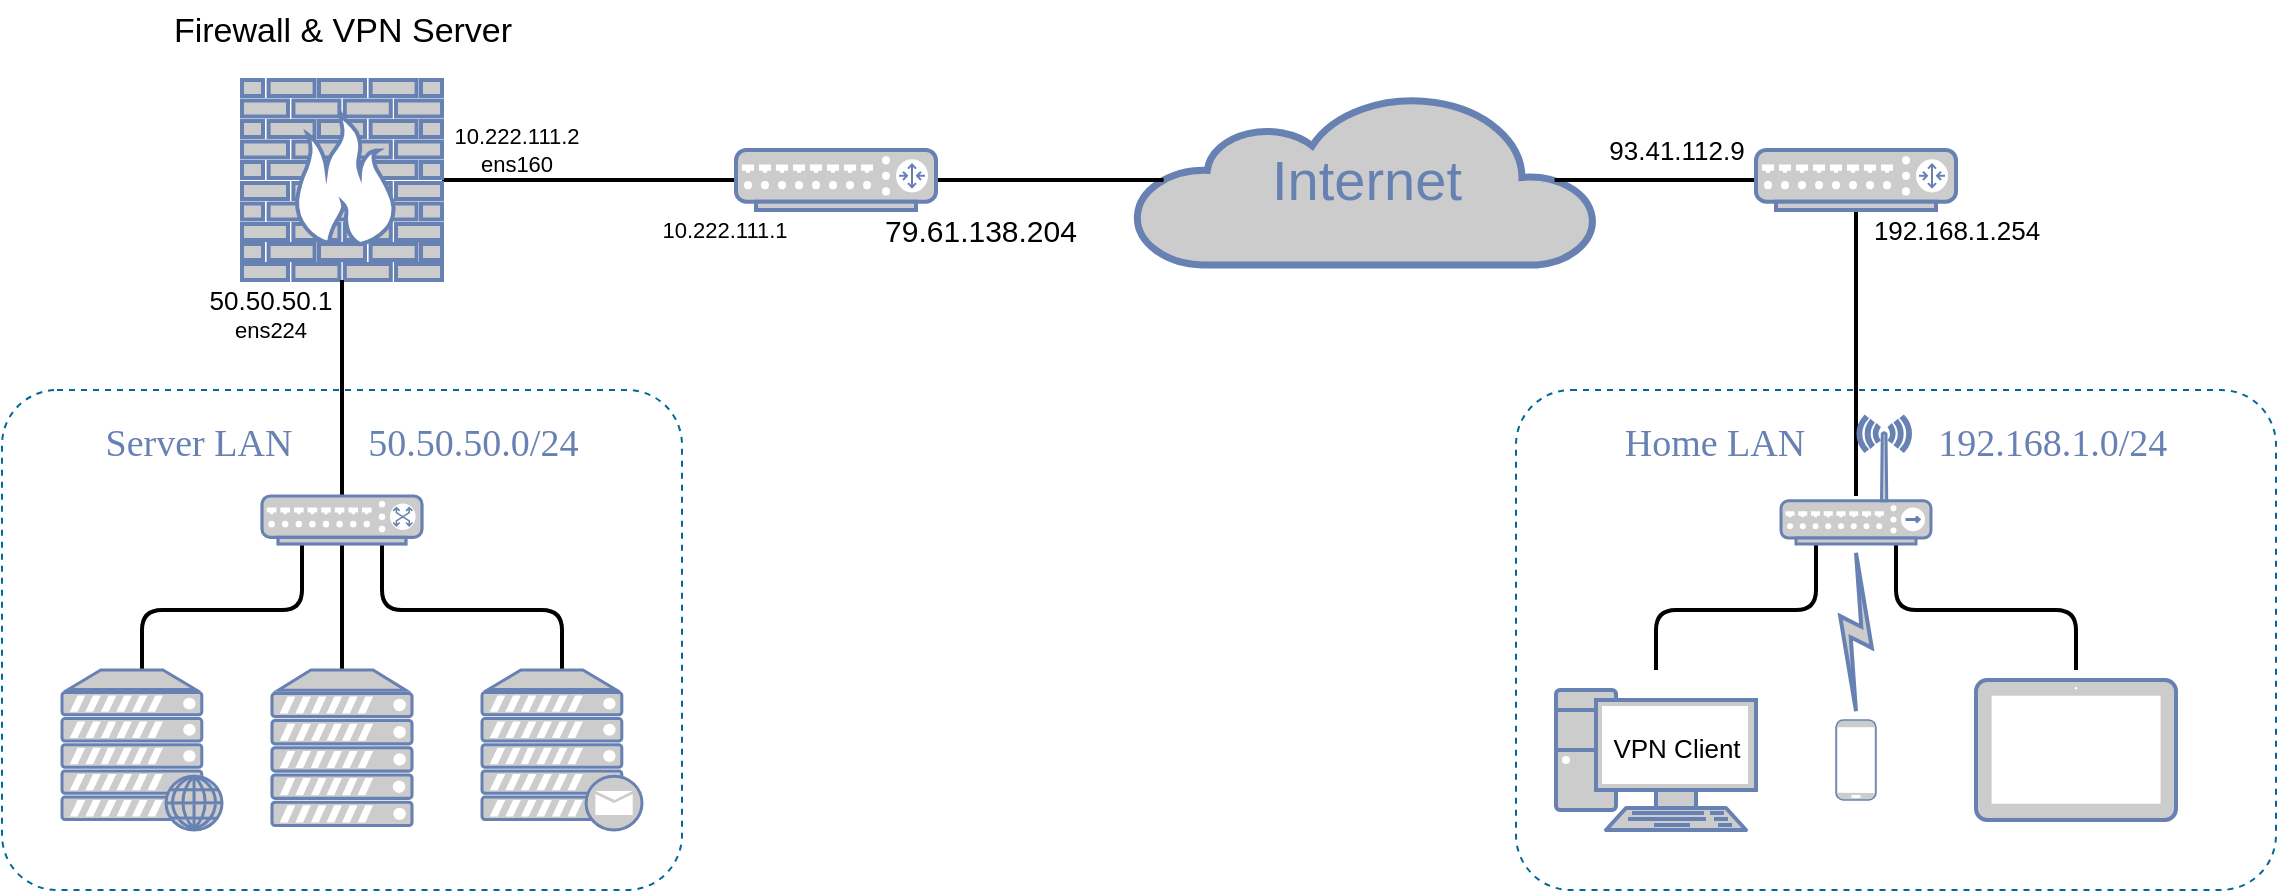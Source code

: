 <mxfile version="19.0.3" type="device" pages="4"><diagram name="Page-1" id="bfe91b75-5d2c-26a0-9c1d-138518896778"><mxGraphModel dx="1584" dy="1426" grid="1" gridSize="10" guides="1" tooltips="1" connect="1" arrows="1" fold="1" page="1" pageScale="1" pageWidth="827" pageHeight="1169" background="none" math="0" shadow="0"><root><mxCell id="0"/><mxCell id="1" parent="0"/><mxCell id="7c3789c024ecab99-82" value="&lt;font style=&quot;font-size: 19px;&quot;&gt;Server LAN&amp;nbsp; &amp;nbsp; &amp;nbsp; &amp;nbsp; 50.50.50.0/24&lt;/font&gt;" style="rounded=1;whiteSpace=wrap;html=1;shadow=0;comic=0;strokeColor=#036897;strokeWidth=1;fillColor=none;fontFamily=Verdana;fontSize=28;fontColor=#6881B3;align=center;arcSize=11;verticalAlign=top;dashed=1;" parent="1" vertex="1"><mxGeometry x="10" y="255" width="340" height="250" as="geometry"/></mxCell><mxCell id="7c3789c024ecab99-55" style="edgeStyle=none;html=1;labelBackgroundColor=none;endArrow=none;endFill=0;strokeWidth=2;fontFamily=Verdana;fontSize=28;fontColor=#6881B3;" parent="1" source="7c3789c024ecab99-8" target="7c3789c024ecab99-54" edge="1"><mxGeometry relative="1" as="geometry"><mxPoint x="300" y="87.0" as="targetPoint"/></mxGeometry></mxCell><mxCell id="Cc0lR0YdZEJClh4eeQYr-13" value="10.222.111.2&lt;br&gt;ens160" style="edgeLabel;html=1;align=center;verticalAlign=middle;resizable=0;points=[];labelBackgroundColor=none;" vertex="1" connectable="0" parent="7c3789c024ecab99-55"><mxGeometry x="-0.667" y="3" relative="1" as="geometry"><mxPoint x="12" y="-12" as="offset"/></mxGeometry></mxCell><mxCell id="Cc0lR0YdZEJClh4eeQYr-14" value="&lt;font style=&quot;font-size: 11px;&quot;&gt;10.222.111.1&lt;/font&gt;" style="edgeLabel;html=1;align=center;verticalAlign=middle;resizable=0;points=[];" vertex="1" connectable="0" parent="7c3789c024ecab99-55"><mxGeometry x="0.73" y="-2" relative="1" as="geometry"><mxPoint x="14" y="23" as="offset"/></mxGeometry></mxCell><mxCell id="7c3789c024ecab99-53" value="Internet" style="html=1;fillColor=#CCCCCC;strokeColor=#6881B3;gradientColor=none;gradientDirection=north;strokeWidth=2;shape=mxgraph.networks.cloud;fontColor=#6881B3;rounded=0;shadow=0;comic=0;align=center;fontSize=28;" parent="1" vertex="1"><mxGeometry x="577" y="107.5" width="230" height="85" as="geometry"/></mxCell><mxCell id="7c3789c024ecab99-8" value="" style="fontColor=#0066CC;verticalAlign=top;verticalLabelPosition=bottom;labelPosition=center;align=center;html=1;fillColor=#CCCCCC;strokeColor=#6881B3;gradientColor=none;gradientDirection=north;strokeWidth=2;shape=mxgraph.networks.firewall;rounded=0;shadow=0;comic=0;" parent="1" vertex="1"><mxGeometry x="130" y="100" width="100" height="100" as="geometry"/></mxCell><mxCell id="7c3789c024ecab99-56" style="edgeStyle=none;html=1;labelBackgroundColor=none;endArrow=none;endFill=0;strokeWidth=2;fontFamily=Verdana;fontSize=28;fontColor=#6881B3;entryX=0.06;entryY=0.5;entryDx=0;entryDy=0;entryPerimeter=0;" parent="1" source="7c3789c024ecab99-54" target="7c3789c024ecab99-53" edge="1"><mxGeometry relative="1" as="geometry"/></mxCell><mxCell id="7c3789c024ecab99-54" value="" style="fontColor=#0066CC;verticalAlign=top;verticalLabelPosition=bottom;labelPosition=center;align=center;html=1;fillColor=#CCCCCC;strokeColor=#6881B3;gradientColor=none;gradientDirection=north;strokeWidth=2;shape=mxgraph.networks.router;rounded=0;shadow=0;comic=0;" parent="1" vertex="1"><mxGeometry x="377" y="135" width="100" height="30" as="geometry"/></mxCell><mxCell id="7c3789c024ecab99-75" style="edgeStyle=orthogonalEdgeStyle;html=1;labelBackgroundColor=none;endArrow=none;endFill=0;strokeWidth=2;fontFamily=Verdana;fontSize=28;fontColor=#6881B3;entryX=0.5;entryY=1;entryDx=0;entryDy=0;entryPerimeter=0;" parent="1" source="Cc0lR0YdZEJClh4eeQYr-4" target="7c3789c024ecab99-8" edge="1"><mxGeometry relative="1" as="geometry"><mxPoint x="467" y="147" as="targetPoint"/><mxPoint x="-82" y="146.577" as="sourcePoint"/></mxGeometry></mxCell><mxCell id="Cc0lR0YdZEJClh4eeQYr-12" value="&lt;font style=&quot;font-size: 13px;&quot;&gt;50.50.50.1&lt;/font&gt;&lt;br&gt;ens224" style="edgeLabel;html=1;align=center;verticalAlign=middle;resizable=0;points=[];labelBackgroundColor=none;" vertex="1" connectable="0" parent="7c3789c024ecab99-75"><mxGeometry x="0.684" y="-2" relative="1" as="geometry"><mxPoint x="-38" as="offset"/></mxGeometry></mxCell><mxCell id="Cc0lR0YdZEJClh4eeQYr-6" style="edgeStyle=orthogonalEdgeStyle;rounded=1;orthogonalLoop=1;jettySize=auto;html=1;labelBackgroundColor=none;endArrow=none;fontSize=28;fontFamily=Verdana;fontColor=#6881B3;endFill=0;strokeWidth=2;entryX=0.5;entryY=0;entryDx=0;entryDy=0;entryPerimeter=0;" edge="1" parent="1" source="Cc0lR0YdZEJClh4eeQYr-4" target="Cc0lR0YdZEJClh4eeQYr-5"><mxGeometry relative="1" as="geometry"><Array as="points"><mxPoint x="160" y="365"/><mxPoint x="80" y="365"/></Array></mxGeometry></mxCell><mxCell id="Cc0lR0YdZEJClh4eeQYr-9" style="edgeStyle=orthogonalEdgeStyle;rounded=1;orthogonalLoop=1;jettySize=auto;html=1;labelBackgroundColor=none;endArrow=none;fontSize=28;fontFamily=Verdana;fontColor=#6881B3;endFill=0;strokeWidth=2;entryX=0.5;entryY=0;entryDx=0;entryDy=0;entryPerimeter=0;" edge="1" parent="1" source="Cc0lR0YdZEJClh4eeQYr-4" target="Cc0lR0YdZEJClh4eeQYr-7"><mxGeometry relative="1" as="geometry"/></mxCell><mxCell id="Cc0lR0YdZEJClh4eeQYr-10" style="edgeStyle=orthogonalEdgeStyle;rounded=1;orthogonalLoop=1;jettySize=auto;html=1;labelBackgroundColor=none;endArrow=none;fontSize=28;fontFamily=Verdana;fontColor=#6881B3;endFill=0;strokeWidth=2;entryX=0.5;entryY=0;entryDx=0;entryDy=0;entryPerimeter=0;" edge="1" parent="1" source="Cc0lR0YdZEJClh4eeQYr-4" target="Cc0lR0YdZEJClh4eeQYr-8"><mxGeometry relative="1" as="geometry"><Array as="points"><mxPoint x="200" y="365"/><mxPoint x="290" y="365"/></Array></mxGeometry></mxCell><mxCell id="Cc0lR0YdZEJClh4eeQYr-4" value="" style="fontColor=#0066CC;verticalAlign=top;verticalLabelPosition=bottom;labelPosition=center;align=center;html=1;outlineConnect=0;fillColor=#CCCCCC;strokeColor=#6881B3;gradientColor=none;gradientDirection=north;strokeWidth=2;shape=mxgraph.networks.switch;aspect=fixed;" vertex="1" parent="1"><mxGeometry x="140" y="308" width="80" height="24" as="geometry"/></mxCell><mxCell id="Cc0lR0YdZEJClh4eeQYr-5" value="" style="fontColor=#0066CC;verticalAlign=top;verticalLabelPosition=bottom;labelPosition=center;align=center;html=1;outlineConnect=0;fillColor=#CCCCCC;strokeColor=#6881B3;gradientColor=none;gradientDirection=north;strokeWidth=2;shape=mxgraph.networks.web_server;aspect=fixed;" vertex="1" parent="1"><mxGeometry x="40" y="395" width="80" height="80" as="geometry"/></mxCell><mxCell id="Cc0lR0YdZEJClh4eeQYr-7" value="" style="fontColor=#0066CC;verticalAlign=top;verticalLabelPosition=bottom;labelPosition=center;align=center;html=1;outlineConnect=0;fillColor=#CCCCCC;strokeColor=#6881B3;gradientColor=none;gradientDirection=north;strokeWidth=2;shape=mxgraph.networks.server;aspect=fixed;" vertex="1" parent="1"><mxGeometry x="145" y="395" width="70" height="77.78" as="geometry"/></mxCell><mxCell id="Cc0lR0YdZEJClh4eeQYr-8" value="" style="fontColor=#0066CC;verticalAlign=top;verticalLabelPosition=bottom;labelPosition=center;align=center;html=1;outlineConnect=0;fillColor=#CCCCCC;strokeColor=#6881B3;gradientColor=none;gradientDirection=north;strokeWidth=2;shape=mxgraph.networks.mail_server;aspect=fixed;" vertex="1" parent="1"><mxGeometry x="250" y="395" width="80" height="80" as="geometry"/></mxCell><mxCell id="Cc0lR0YdZEJClh4eeQYr-15" value="&lt;font style=&quot;font-size: 15px;&quot;&gt;79.61.138.204&lt;/font&gt;" style="text;html=1;align=center;verticalAlign=middle;resizable=0;points=[];autosize=1;strokeColor=none;fillColor=none;" vertex="1" parent="1"><mxGeometry x="444" y="165" width="110" height="20" as="geometry"/></mxCell><mxCell id="Cc0lR0YdZEJClh4eeQYr-16" value="&lt;font style=&quot;font-size: 17px;&quot;&gt;Firewall &amp;amp; VPN Server&lt;/font&gt;" style="text;html=1;align=center;verticalAlign=middle;resizable=0;points=[];autosize=1;strokeColor=none;fillColor=none;fontSize=19;" vertex="1" parent="1"><mxGeometry x="90" y="60" width="180" height="30" as="geometry"/></mxCell><mxCell id="Cc0lR0YdZEJClh4eeQYr-18" style="edgeStyle=none;html=1;labelBackgroundColor=none;endArrow=none;endFill=0;strokeWidth=2;fontFamily=Verdana;fontSize=28;fontColor=#6881B3;entryX=0.91;entryY=0.5;entryDx=0;entryDy=0;entryPerimeter=0;" edge="1" parent="1" source="Cc0lR0YdZEJClh4eeQYr-19" target="7c3789c024ecab99-53"><mxGeometry relative="1" as="geometry"><mxPoint x="1100.8" y="150" as="targetPoint"/></mxGeometry></mxCell><mxCell id="Cc0lR0YdZEJClh4eeQYr-21" value="93.41.112.9" style="edgeLabel;html=1;align=center;verticalAlign=middle;resizable=0;points=[];fontSize=13;" vertex="1" connectable="0" parent="Cc0lR0YdZEJClh4eeQYr-18"><mxGeometry x="-0.682" y="1" relative="1" as="geometry"><mxPoint x="-24" y="-16" as="offset"/></mxGeometry></mxCell><mxCell id="Cc0lR0YdZEJClh4eeQYr-30" style="edgeStyle=orthogonalEdgeStyle;rounded=1;orthogonalLoop=1;jettySize=auto;html=1;fontSize=28;labelBackgroundColor=none;endArrow=none;fontFamily=Verdana;fontColor=#6881B3;endFill=0;strokeWidth=2;" edge="1" parent="1" source="Cc0lR0YdZEJClh4eeQYr-19"><mxGeometry relative="1" as="geometry"><mxPoint x="937" y="308" as="targetPoint"/></mxGeometry></mxCell><mxCell id="Cc0lR0YdZEJClh4eeQYr-31" value="192.168.1.254" style="edgeLabel;html=1;align=center;verticalAlign=middle;resizable=0;points=[];fontSize=13;" vertex="1" connectable="0" parent="Cc0lR0YdZEJClh4eeQYr-30"><mxGeometry x="-0.685" y="2" relative="1" as="geometry"><mxPoint x="48" y="-13" as="offset"/></mxGeometry></mxCell><mxCell id="Cc0lR0YdZEJClh4eeQYr-19" value="" style="fontColor=#0066CC;verticalAlign=top;verticalLabelPosition=bottom;labelPosition=center;align=center;html=1;fillColor=#CCCCCC;strokeColor=#6881B3;gradientColor=none;gradientDirection=north;strokeWidth=2;shape=mxgraph.networks.router;rounded=0;shadow=0;comic=0;" vertex="1" parent="1"><mxGeometry x="887" y="135" width="100" height="30" as="geometry"/></mxCell><mxCell id="Cc0lR0YdZEJClh4eeQYr-22" value="&lt;font style=&quot;font-size: 19px;&quot;&gt;Home LAN&amp;nbsp; &amp;nbsp; &amp;nbsp; &amp;nbsp; &amp;nbsp; &amp;nbsp; &amp;nbsp; 192.168.1.0/24&lt;/font&gt;" style="rounded=1;whiteSpace=wrap;html=1;shadow=0;comic=0;strokeColor=#036897;strokeWidth=1;fillColor=none;fontFamily=Verdana;fontSize=28;fontColor=#6881B3;align=center;arcSize=11;verticalAlign=top;dashed=1;" vertex="1" parent="1"><mxGeometry x="767" y="255" width="380" height="250" as="geometry"/></mxCell><mxCell id="Cc0lR0YdZEJClh4eeQYr-23" style="edgeStyle=orthogonalEdgeStyle;rounded=1;orthogonalLoop=1;jettySize=auto;html=1;labelBackgroundColor=none;endArrow=none;fontSize=28;fontFamily=Verdana;fontColor=#6881B3;endFill=0;strokeWidth=2;entryX=0.5;entryY=0;entryDx=0;entryDy=0;entryPerimeter=0;" edge="1" parent="1"><mxGeometry relative="1" as="geometry"><Array as="points"><mxPoint x="917" y="365"/><mxPoint x="837" y="365"/></Array><mxPoint x="917" y="332" as="sourcePoint"/><mxPoint x="837" y="395" as="targetPoint"/></mxGeometry></mxCell><mxCell id="Cc0lR0YdZEJClh4eeQYr-25" style="edgeStyle=orthogonalEdgeStyle;rounded=1;orthogonalLoop=1;jettySize=auto;html=1;labelBackgroundColor=none;endArrow=none;fontSize=28;fontFamily=Verdana;fontColor=#6881B3;endFill=0;strokeWidth=2;entryX=0.5;entryY=0;entryDx=0;entryDy=0;entryPerimeter=0;" edge="1" parent="1"><mxGeometry relative="1" as="geometry"><Array as="points"><mxPoint x="957" y="365"/><mxPoint x="1047" y="365"/></Array><mxPoint x="957" y="332" as="sourcePoint"/><mxPoint x="1047" y="395" as="targetPoint"/></mxGeometry></mxCell><mxCell id="Cc0lR0YdZEJClh4eeQYr-32" value="" style="fontColor=#0066CC;verticalAlign=top;verticalLabelPosition=bottom;labelPosition=center;align=center;html=1;outlineConnect=0;fillColor=#CCCCCC;strokeColor=#6881B3;gradientColor=none;gradientDirection=north;strokeWidth=2;shape=mxgraph.networks.pc;labelBackgroundColor=none;fontSize=13;" vertex="1" parent="1"><mxGeometry x="787" y="405" width="100" height="70" as="geometry"/></mxCell><mxCell id="Cc0lR0YdZEJClh4eeQYr-34" value="" style="fontColor=#0066CC;verticalAlign=top;verticalLabelPosition=bottom;labelPosition=center;align=center;html=1;outlineConnect=0;fillColor=#CCCCCC;strokeColor=#6881B3;gradientColor=none;gradientDirection=north;strokeWidth=2;shape=mxgraph.networks.wireless_hub;labelBackgroundColor=none;fontSize=13;aspect=fixed;" vertex="1" parent="1"><mxGeometry x="899.5" y="268.25" width="75" height="63.75" as="geometry"/></mxCell><mxCell id="Cc0lR0YdZEJClh4eeQYr-33" value="" style="fontColor=#0066CC;verticalAlign=top;verticalLabelPosition=bottom;labelPosition=center;align=center;html=1;outlineConnect=0;fillColor=#CCCCCC;strokeColor=#6881B3;gradientColor=none;gradientDirection=north;strokeWidth=2;shape=mxgraph.networks.tablet;labelBackgroundColor=none;fontSize=13;" vertex="1" parent="1"><mxGeometry x="997" y="400" width="100" height="70" as="geometry"/></mxCell><mxCell id="Cc0lR0YdZEJClh4eeQYr-35" value="" style="html=1;outlineConnect=0;fillColor=#CCCCCC;strokeColor=#6881B3;gradientColor=none;gradientDirection=north;strokeWidth=2;shape=mxgraph.networks.comm_link_edge;html=1;rounded=0;fontSize=13;entryX=0.5;entryY=1;entryDx=0;entryDy=0;entryPerimeter=0;exitX=0.5;exitY=0;exitDx=0;exitDy=0;exitPerimeter=0;" edge="1" parent="1" source="Cc0lR0YdZEJClh4eeQYr-36" target="Cc0lR0YdZEJClh4eeQYr-34"><mxGeometry width="100" height="100" relative="1" as="geometry"><mxPoint x="687" y="625" as="sourcePoint"/><mxPoint x="787" y="525" as="targetPoint"/></mxGeometry></mxCell><mxCell id="Cc0lR0YdZEJClh4eeQYr-36" value="" style="fontColor=#0066CC;verticalAlign=top;verticalLabelPosition=bottom;labelPosition=center;align=center;html=1;outlineConnect=0;fillColor=#CCCCCC;strokeColor=#6881B3;gradientColor=none;gradientDirection=north;strokeWidth=2;shape=mxgraph.networks.mobile;labelBackgroundColor=none;fontSize=13;aspect=fixed;" vertex="1" parent="1"><mxGeometry x="927" y="420" width="20" height="40" as="geometry"/></mxCell><mxCell id="Cc0lR0YdZEJClh4eeQYr-37" value="VPN Client" style="text;html=1;align=center;verticalAlign=middle;resizable=0;points=[];autosize=1;strokeColor=none;fillColor=none;fontSize=13;" vertex="1" parent="1"><mxGeometry x="807" y="423.89" width="80" height="20" as="geometry"/></mxCell></root></mxGraphModel></diagram><diagram id="fufmBtpPZ1AhdNsBN3sU" name="Page-2"><mxGraphModel dx="1584" dy="1426" grid="1" gridSize="10" guides="1" tooltips="1" connect="1" arrows="1" fold="1" page="1" pageScale="1" pageWidth="827" pageHeight="1169" math="0" shadow="0"><root><mxCell id="0"/><mxCell id="1" parent="0"/><mxCell id="cTvz3cTQhd0ZwWDgcE5V-1" style="edgeStyle=none;html=1;labelBackgroundColor=none;endArrow=none;endFill=0;strokeWidth=11;fontFamily=Verdana;fontSize=28;fontColor=#6881B3;entryX=0;entryY=0.5;entryDx=0;entryDy=0;entryPerimeter=0;fillColor=#f8cecc;strokeColor=#b85450;" edge="1" parent="1" source="cTvz3cTQhd0ZwWDgcE5V-4" target="cTvz3cTQhd0ZwWDgcE5V-5"><mxGeometry relative="1" as="geometry"><mxPoint x="310" y="700" as="targetPoint"/></mxGeometry></mxCell><mxCell id="cTvz3cTQhd0ZwWDgcE5V-2" value="10.0.2.1" style="edgeLabel;html=1;align=center;verticalAlign=middle;resizable=0;points=[];labelBackgroundColor=none;" vertex="1" connectable="0" parent="cTvz3cTQhd0ZwWDgcE5V-1"><mxGeometry x="-0.667" y="3" relative="1" as="geometry"><mxPoint x="-18" y="-17" as="offset"/></mxGeometry></mxCell><mxCell id="cTvz3cTQhd0ZwWDgcE5V-3" value="&lt;font style=&quot;font-size: 11px;&quot;&gt;10.0.2.10&lt;/font&gt;" style="edgeLabel;html=1;align=center;verticalAlign=middle;resizable=0;points=[];" vertex="1" connectable="0" parent="cTvz3cTQhd0ZwWDgcE5V-1"><mxGeometry x="0.73" y="-2" relative="1" as="geometry"><mxPoint x="13" y="-22" as="offset"/></mxGeometry></mxCell><mxCell id="cTvz3cTQhd0ZwWDgcE5V-4" value="" style="fontColor=#0066CC;verticalAlign=top;verticalLabelPosition=bottom;labelPosition=center;align=center;html=1;fillColor=#CCCCCC;strokeColor=#6881B3;gradientColor=none;gradientDirection=north;strokeWidth=2;shape=mxgraph.networks.firewall;rounded=0;shadow=0;comic=0;" vertex="1" parent="1"><mxGeometry x="50" y="640" width="100" height="100" as="geometry"/></mxCell><mxCell id="cTvz3cTQhd0ZwWDgcE5V-5" value="" style="fontColor=#0066CC;verticalAlign=top;verticalLabelPosition=bottom;labelPosition=center;align=center;html=1;outlineConnect=0;fillColor=#CCCCCC;strokeColor=#6881B3;gradientColor=none;gradientDirection=north;strokeWidth=2;shape=mxgraph.networks.pc;labelBackgroundColor=none;fontSize=13;" vertex="1" parent="1"><mxGeometry x="440" y="655" width="100" height="70" as="geometry"/></mxCell><mxCell id="cTvz3cTQhd0ZwWDgcE5V-6" value="VPN Client" style="text;html=1;align=center;verticalAlign=middle;resizable=0;points=[];autosize=1;strokeColor=none;fillColor=none;fontSize=13;" vertex="1" parent="1"><mxGeometry x="460" y="673.89" width="80" height="20" as="geometry"/></mxCell><mxCell id="cTvz3cTQhd0ZwWDgcE5V-7" value="IPSec" style="text;html=1;align=center;verticalAlign=middle;resizable=0;points=[];autosize=1;strokeColor=none;fillColor=none;fontSize=19;" vertex="1" parent="1"><mxGeometry x="260" y="650" width="70" height="30" as="geometry"/></mxCell></root></mxGraphModel></diagram><diagram id="Kdtvwh1x9UdY3EycC1AO" name="Page-3"><mxGraphModel dx="1584" dy="1426" grid="1" gridSize="10" guides="1" tooltips="1" connect="1" arrows="1" fold="1" page="1" pageScale="1" pageWidth="827" pageHeight="1169" math="0" shadow="0"><root><mxCell id="0"/><mxCell id="1" parent="0"/><mxCell id="Hly45WcXPQaTGtu24wNx-1" style="edgeStyle=none;html=1;labelBackgroundColor=none;endArrow=none;endFill=0;strokeWidth=11;fontFamily=Verdana;fontSize=28;fontColor=#6881B3;entryX=0;entryY=0.5;entryDx=0;entryDy=0;entryPerimeter=0;fillColor=#d5e8d4;strokeColor=#82b366;" edge="1" parent="1" source="Hly45WcXPQaTGtu24wNx-4" target="Hly45WcXPQaTGtu24wNx-5"><mxGeometry relative="1" as="geometry"><mxPoint x="310" y="860" as="targetPoint"/></mxGeometry></mxCell><mxCell id="Hly45WcXPQaTGtu24wNx-2" value="10.8.0.1" style="edgeLabel;html=1;align=center;verticalAlign=middle;resizable=0;points=[];labelBackgroundColor=none;" vertex="1" connectable="0" parent="Hly45WcXPQaTGtu24wNx-1"><mxGeometry x="-0.667" y="3" relative="1" as="geometry"><mxPoint x="-18" y="-17" as="offset"/></mxGeometry></mxCell><mxCell id="Hly45WcXPQaTGtu24wNx-3" value="&lt;font style=&quot;font-size: 11px;&quot;&gt;10.8.0.2&lt;/font&gt;" style="edgeLabel;html=1;align=center;verticalAlign=middle;resizable=0;points=[];" vertex="1" connectable="0" parent="Hly45WcXPQaTGtu24wNx-1"><mxGeometry x="0.73" y="-2" relative="1" as="geometry"><mxPoint x="13" y="-22" as="offset"/></mxGeometry></mxCell><mxCell id="Hly45WcXPQaTGtu24wNx-4" value="" style="fontColor=#0066CC;verticalAlign=top;verticalLabelPosition=bottom;labelPosition=center;align=center;html=1;fillColor=#CCCCCC;strokeColor=#6881B3;gradientColor=none;gradientDirection=north;strokeWidth=2;shape=mxgraph.networks.firewall;rounded=0;shadow=0;comic=0;" vertex="1" parent="1"><mxGeometry x="50" y="800" width="100" height="100" as="geometry"/></mxCell><mxCell id="Hly45WcXPQaTGtu24wNx-5" value="" style="fontColor=#0066CC;verticalAlign=top;verticalLabelPosition=bottom;labelPosition=center;align=center;html=1;outlineConnect=0;fillColor=#CCCCCC;strokeColor=#6881B3;gradientColor=none;gradientDirection=north;strokeWidth=2;shape=mxgraph.networks.pc;labelBackgroundColor=none;fontSize=13;" vertex="1" parent="1"><mxGeometry x="440" y="815" width="100" height="70" as="geometry"/></mxCell><mxCell id="Hly45WcXPQaTGtu24wNx-6" value="VPN Client" style="text;html=1;align=center;verticalAlign=middle;resizable=0;points=[];autosize=1;strokeColor=none;fillColor=none;fontSize=13;" vertex="1" parent="1"><mxGeometry x="460" y="833.89" width="80" height="20" as="geometry"/></mxCell><mxCell id="Hly45WcXPQaTGtu24wNx-7" value="OpenVPN" style="text;html=1;align=center;verticalAlign=middle;resizable=0;points=[];autosize=1;strokeColor=none;fillColor=none;fontSize=19;" vertex="1" parent="1"><mxGeometry x="245" y="810" width="100" height="30" as="geometry"/></mxCell></root></mxGraphModel></diagram><diagram id="tBCL7XolYgQd5dS9W8J6" name="Page-4"><mxGraphModel dx="1584" dy="1426" grid="1" gridSize="10" guides="1" tooltips="1" connect="1" arrows="1" fold="1" page="1" pageScale="1" pageWidth="827" pageHeight="1169" math="0" shadow="0"><root><mxCell id="0"/><mxCell id="1" parent="0"/><mxCell id="sXREs76Oh9foz4-DP0Jl-1" style="edgeStyle=none;html=1;labelBackgroundColor=none;endArrow=none;endFill=0;strokeWidth=11;fontFamily=Verdana;fontSize=28;fontColor=#6881B3;entryX=0;entryY=0.5;entryDx=0;entryDy=0;entryPerimeter=0;fillColor=#dae8fc;strokeColor=#6c8ebf;" edge="1" parent="1" source="sXREs76Oh9foz4-DP0Jl-4" target="sXREs76Oh9foz4-DP0Jl-5"><mxGeometry relative="1" as="geometry"><mxPoint x="310" y="1020" as="targetPoint"/></mxGeometry></mxCell><mxCell id="sXREs76Oh9foz4-DP0Jl-2" value="10.66.66.1" style="edgeLabel;html=1;align=center;verticalAlign=middle;resizable=0;points=[];labelBackgroundColor=none;" vertex="1" connectable="0" parent="sXREs76Oh9foz4-DP0Jl-1"><mxGeometry x="-0.667" y="3" relative="1" as="geometry"><mxPoint x="-18" y="-17" as="offset"/></mxGeometry></mxCell><mxCell id="sXREs76Oh9foz4-DP0Jl-3" value="&lt;font style=&quot;font-size: 11px;&quot;&gt;10.66.66.2&lt;/font&gt;" style="edgeLabel;html=1;align=center;verticalAlign=middle;resizable=0;points=[];" vertex="1" connectable="0" parent="sXREs76Oh9foz4-DP0Jl-1"><mxGeometry x="0.73" y="-2" relative="1" as="geometry"><mxPoint x="7" y="-22" as="offset"/></mxGeometry></mxCell><mxCell id="sXREs76Oh9foz4-DP0Jl-4" value="" style="fontColor=#0066CC;verticalAlign=top;verticalLabelPosition=bottom;labelPosition=center;align=center;html=1;fillColor=#CCCCCC;strokeColor=#6881B3;gradientColor=none;gradientDirection=north;strokeWidth=2;shape=mxgraph.networks.firewall;rounded=0;shadow=0;comic=0;" vertex="1" parent="1"><mxGeometry x="50" y="960" width="100" height="100" as="geometry"/></mxCell><mxCell id="sXREs76Oh9foz4-DP0Jl-5" value="" style="fontColor=#0066CC;verticalAlign=top;verticalLabelPosition=bottom;labelPosition=center;align=center;html=1;outlineConnect=0;fillColor=#CCCCCC;strokeColor=#6881B3;gradientColor=none;gradientDirection=north;strokeWidth=2;shape=mxgraph.networks.pc;labelBackgroundColor=none;fontSize=13;" vertex="1" parent="1"><mxGeometry x="440" y="975" width="100" height="70" as="geometry"/></mxCell><mxCell id="sXREs76Oh9foz4-DP0Jl-6" value="VPN Client" style="text;html=1;align=center;verticalAlign=middle;resizable=0;points=[];autosize=1;strokeColor=none;fillColor=none;fontSize=13;" vertex="1" parent="1"><mxGeometry x="460" y="993.89" width="80" height="20" as="geometry"/></mxCell><mxCell id="sXREs76Oh9foz4-DP0Jl-7" value="WireGuard" style="text;html=1;align=center;verticalAlign=middle;resizable=0;points=[];autosize=1;strokeColor=none;fillColor=none;fontSize=19;" vertex="1" parent="1"><mxGeometry x="240" y="970" width="110" height="30" as="geometry"/></mxCell></root></mxGraphModel></diagram></mxfile>